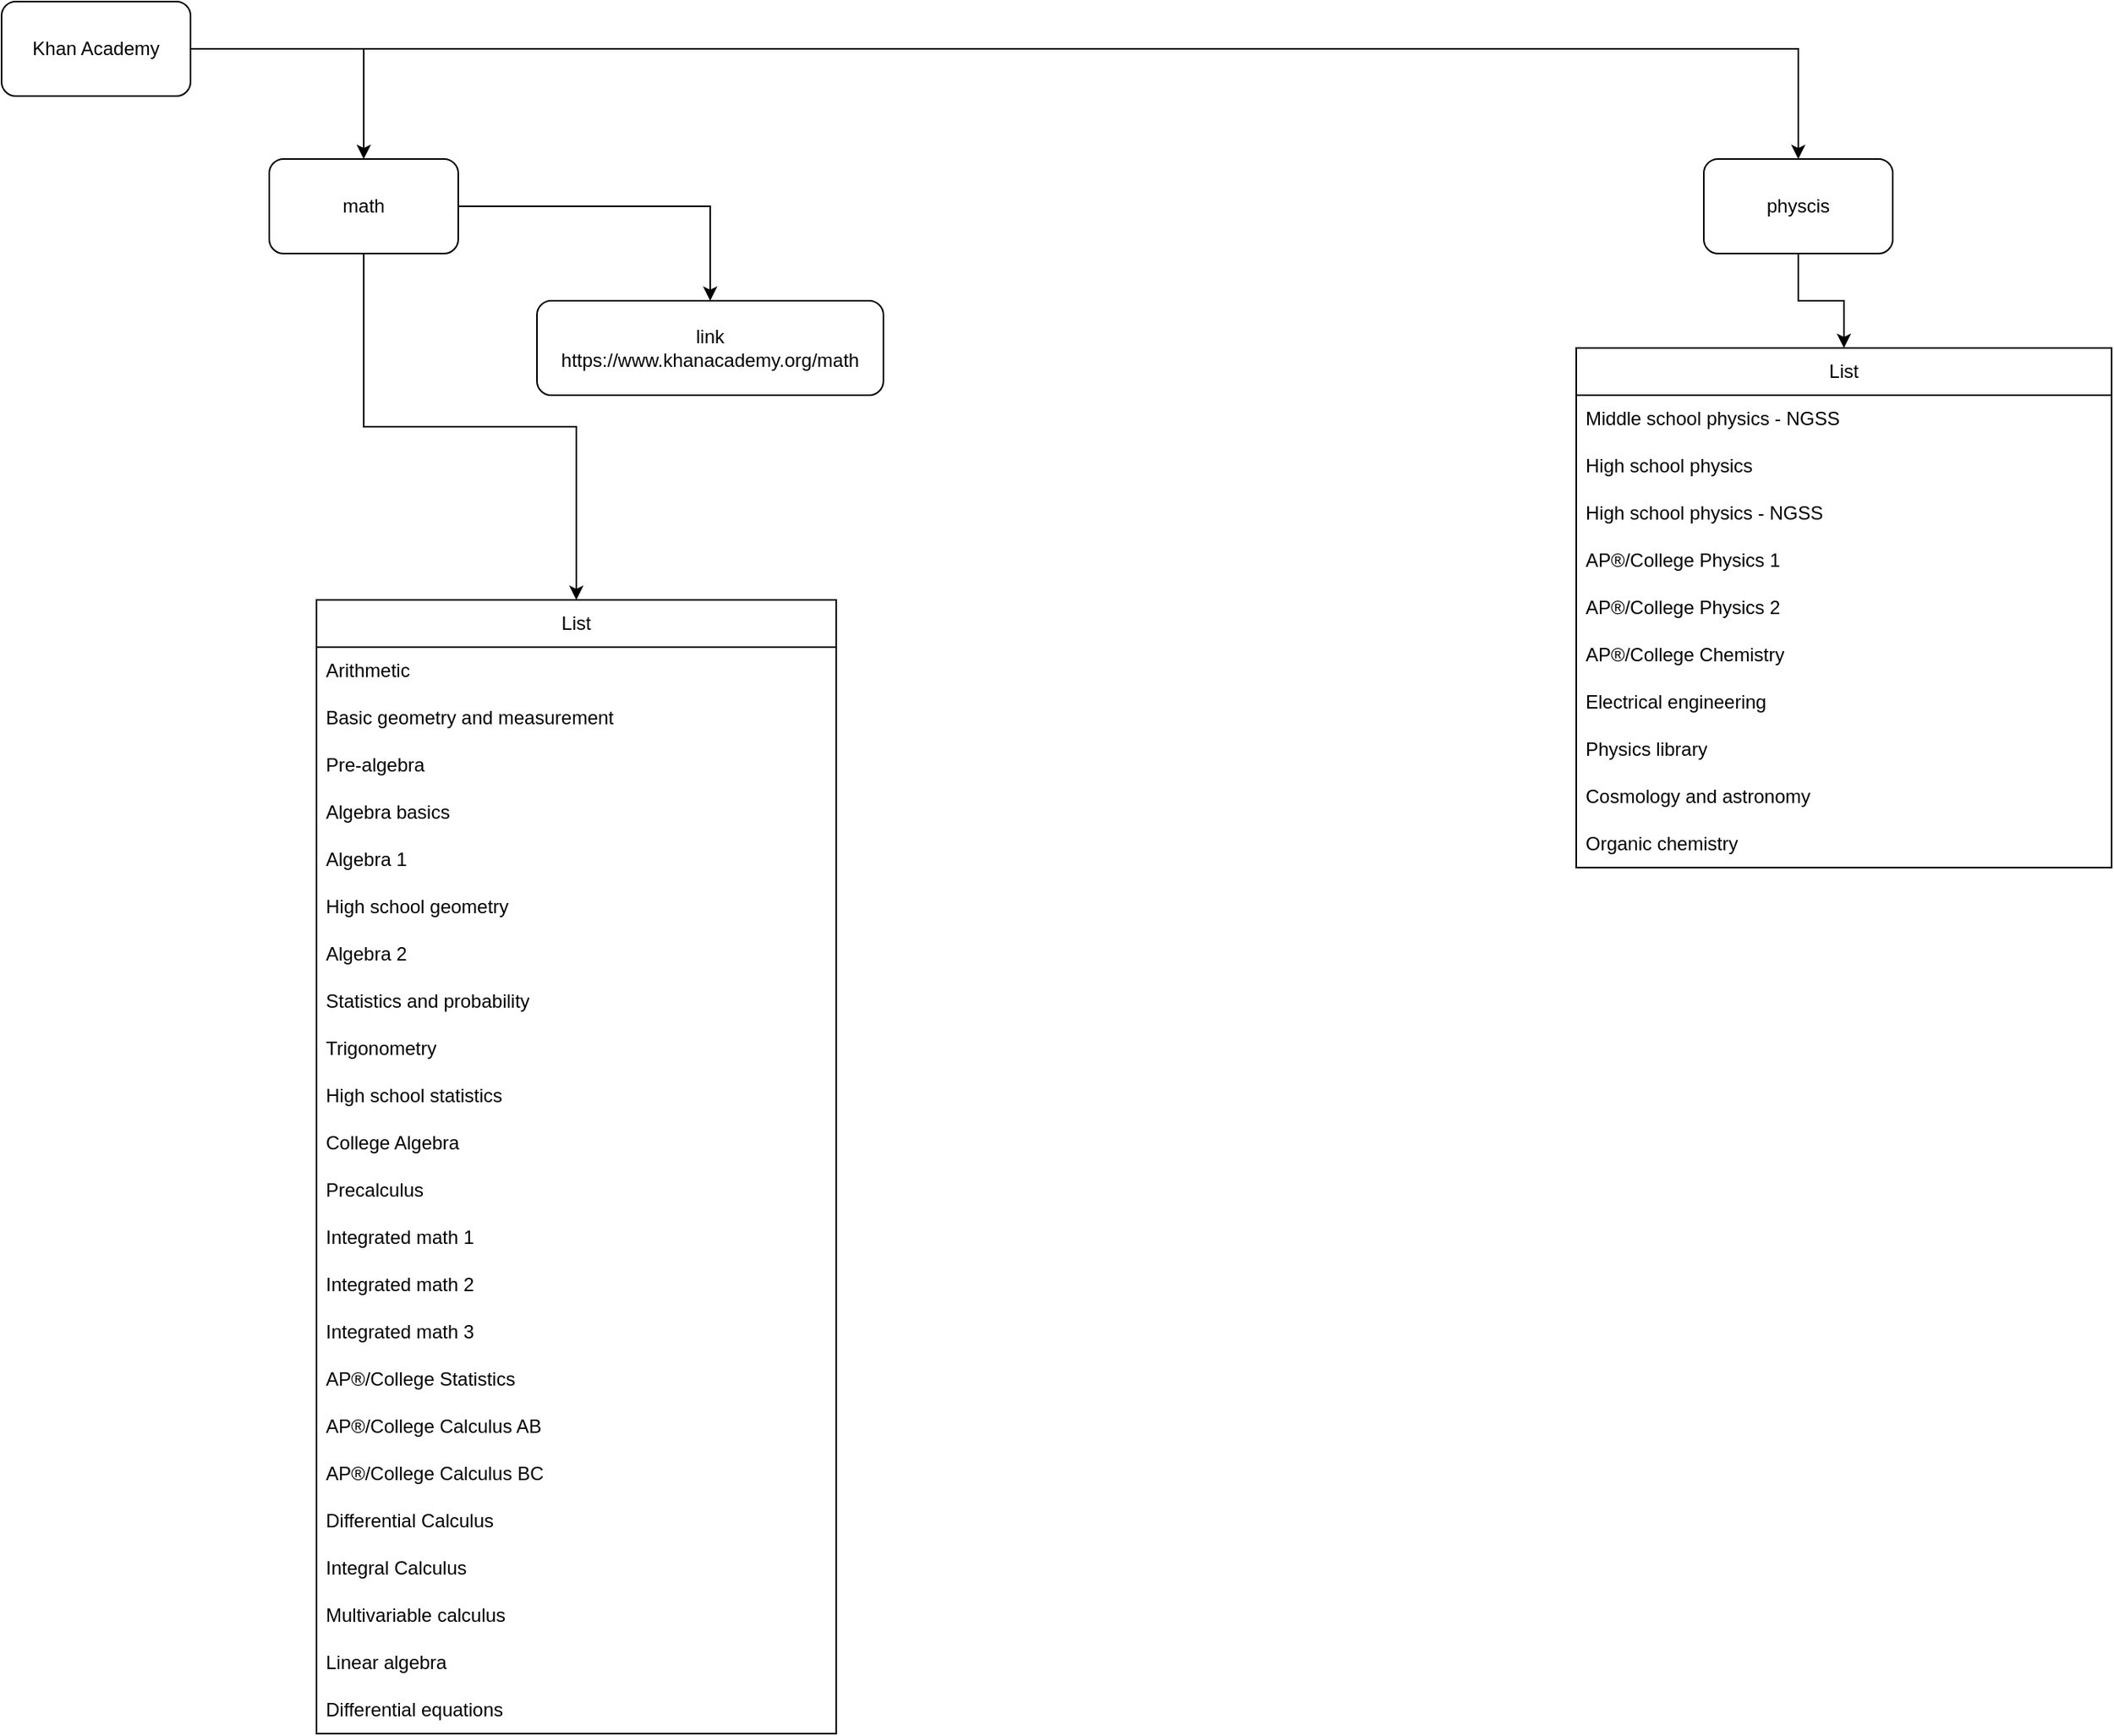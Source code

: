 <mxfile version="24.4.0" type="device" pages="2">
  <diagram name="roadmap" id="PQXKkiJYJw18oreFUePt">
    <mxGraphModel dx="2722" dy="1316" grid="1" gridSize="10" guides="1" tooltips="1" connect="1" arrows="1" fold="1" page="1" pageScale="1" pageWidth="827" pageHeight="1169" math="0" shadow="0">
      <root>
        <mxCell id="0" />
        <mxCell id="1" parent="0" />
        <mxCell id="N-4er-gZHuLBnzx87b03-5" style="edgeStyle=orthogonalEdgeStyle;rounded=0;orthogonalLoop=1;jettySize=auto;html=1;" parent="1" source="N-4er-gZHuLBnzx87b03-1" target="N-4er-gZHuLBnzx87b03-3" edge="1">
          <mxGeometry relative="1" as="geometry" />
        </mxCell>
        <mxCell id="N-4er-gZHuLBnzx87b03-6" style="edgeStyle=orthogonalEdgeStyle;rounded=0;orthogonalLoop=1;jettySize=auto;html=1;" parent="1" source="N-4er-gZHuLBnzx87b03-1" target="N-4er-gZHuLBnzx87b03-2" edge="1">
          <mxGeometry relative="1" as="geometry" />
        </mxCell>
        <mxCell id="N-4er-gZHuLBnzx87b03-1" value="Khan Academy" style="rounded=1;whiteSpace=wrap;html=1;" parent="1" vertex="1">
          <mxGeometry x="100" y="530" width="120" height="60" as="geometry" />
        </mxCell>
        <mxCell id="N-4er-gZHuLBnzx87b03-11" style="edgeStyle=orthogonalEdgeStyle;rounded=0;orthogonalLoop=1;jettySize=auto;html=1;" parent="1" source="N-4er-gZHuLBnzx87b03-2" target="N-4er-gZHuLBnzx87b03-7" edge="1">
          <mxGeometry relative="1" as="geometry" />
        </mxCell>
        <mxCell id="7WBEwW3xjbPA-8i2IIj3-2" style="edgeStyle=orthogonalEdgeStyle;rounded=0;orthogonalLoop=1;jettySize=auto;html=1;" parent="1" source="N-4er-gZHuLBnzx87b03-2" target="7WBEwW3xjbPA-8i2IIj3-1" edge="1">
          <mxGeometry relative="1" as="geometry" />
        </mxCell>
        <mxCell id="N-4er-gZHuLBnzx87b03-2" value="math" style="rounded=1;whiteSpace=wrap;html=1;" parent="1" vertex="1">
          <mxGeometry x="270" y="630" width="120" height="60" as="geometry" />
        </mxCell>
        <mxCell id="N-4er-gZHuLBnzx87b03-52" style="edgeStyle=orthogonalEdgeStyle;rounded=0;orthogonalLoop=1;jettySize=auto;html=1;" parent="1" source="N-4er-gZHuLBnzx87b03-3" target="N-4er-gZHuLBnzx87b03-48" edge="1">
          <mxGeometry relative="1" as="geometry" />
        </mxCell>
        <mxCell id="N-4er-gZHuLBnzx87b03-3" value="physcis" style="rounded=1;whiteSpace=wrap;html=1;" parent="1" vertex="1">
          <mxGeometry x="1181" y="630" width="120" height="60" as="geometry" />
        </mxCell>
        <mxCell id="N-4er-gZHuLBnzx87b03-7" value="List" style="swimlane;fontStyle=0;childLayout=stackLayout;horizontal=1;startSize=30;horizontalStack=0;resizeParent=1;resizeParentMax=0;resizeLast=0;collapsible=1;marginBottom=0;whiteSpace=wrap;html=1;" parent="1" vertex="1">
          <mxGeometry x="300" y="910" width="330" height="720" as="geometry" />
        </mxCell>
        <mxCell id="N-4er-gZHuLBnzx87b03-9" value="Arithmetic" style="text;strokeColor=none;fillColor=none;align=left;verticalAlign=middle;spacingLeft=4;spacingRight=4;overflow=hidden;points=[[0,0.5],[1,0.5]];portConstraint=eastwest;rotatable=0;whiteSpace=wrap;html=1;" parent="N-4er-gZHuLBnzx87b03-7" vertex="1">
          <mxGeometry y="30" width="330" height="30" as="geometry" />
        </mxCell>
        <mxCell id="N-4er-gZHuLBnzx87b03-33" value="Basic geometry and measurement" style="text;strokeColor=none;fillColor=none;align=left;verticalAlign=middle;spacingLeft=4;spacingRight=4;overflow=hidden;points=[[0,0.5],[1,0.5]];portConstraint=eastwest;rotatable=0;whiteSpace=wrap;html=1;" parent="N-4er-gZHuLBnzx87b03-7" vertex="1">
          <mxGeometry y="60" width="330" height="30" as="geometry" />
        </mxCell>
        <mxCell id="N-4er-gZHuLBnzx87b03-10" value="Pre-algebra" style="text;strokeColor=none;fillColor=none;align=left;verticalAlign=middle;spacingLeft=4;spacingRight=4;overflow=hidden;points=[[0,0.5],[1,0.5]];portConstraint=eastwest;rotatable=0;whiteSpace=wrap;html=1;" parent="N-4er-gZHuLBnzx87b03-7" vertex="1">
          <mxGeometry y="90" width="330" height="30" as="geometry" />
        </mxCell>
        <mxCell id="N-4er-gZHuLBnzx87b03-12" value="Algebra basics" style="text;strokeColor=none;fillColor=none;align=left;verticalAlign=middle;spacingLeft=4;spacingRight=4;overflow=hidden;points=[[0,0.5],[1,0.5]];portConstraint=eastwest;rotatable=0;whiteSpace=wrap;html=1;" parent="N-4er-gZHuLBnzx87b03-7" vertex="1">
          <mxGeometry y="120" width="330" height="30" as="geometry" />
        </mxCell>
        <mxCell id="N-4er-gZHuLBnzx87b03-34" value="Algebra 1" style="text;strokeColor=none;fillColor=none;align=left;verticalAlign=middle;spacingLeft=4;spacingRight=4;overflow=hidden;points=[[0,0.5],[1,0.5]];portConstraint=eastwest;rotatable=0;whiteSpace=wrap;html=1;" parent="N-4er-gZHuLBnzx87b03-7" vertex="1">
          <mxGeometry y="150" width="330" height="30" as="geometry" />
        </mxCell>
        <mxCell id="N-4er-gZHuLBnzx87b03-13" value="High school geometry" style="text;strokeColor=none;fillColor=none;align=left;verticalAlign=middle;spacingLeft=4;spacingRight=4;overflow=hidden;points=[[0,0.5],[1,0.5]];portConstraint=eastwest;rotatable=0;whiteSpace=wrap;html=1;" parent="N-4er-gZHuLBnzx87b03-7" vertex="1">
          <mxGeometry y="180" width="330" height="30" as="geometry" />
        </mxCell>
        <mxCell id="N-4er-gZHuLBnzx87b03-35" value="Algebra 2" style="text;strokeColor=none;fillColor=none;align=left;verticalAlign=middle;spacingLeft=4;spacingRight=4;overflow=hidden;points=[[0,0.5],[1,0.5]];portConstraint=eastwest;rotatable=0;whiteSpace=wrap;html=1;" parent="N-4er-gZHuLBnzx87b03-7" vertex="1">
          <mxGeometry y="210" width="330" height="30" as="geometry" />
        </mxCell>
        <mxCell id="N-4er-gZHuLBnzx87b03-36" value="Statistics and probability" style="text;strokeColor=none;fillColor=none;align=left;verticalAlign=middle;spacingLeft=4;spacingRight=4;overflow=hidden;points=[[0,0.5],[1,0.5]];portConstraint=eastwest;rotatable=0;whiteSpace=wrap;html=1;" parent="N-4er-gZHuLBnzx87b03-7" vertex="1">
          <mxGeometry y="240" width="330" height="30" as="geometry" />
        </mxCell>
        <mxCell id="N-4er-gZHuLBnzx87b03-14" value="Trigonometry" style="text;strokeColor=none;fillColor=none;align=left;verticalAlign=middle;spacingLeft=4;spacingRight=4;overflow=hidden;points=[[0,0.5],[1,0.5]];portConstraint=eastwest;rotatable=0;whiteSpace=wrap;html=1;" parent="N-4er-gZHuLBnzx87b03-7" vertex="1">
          <mxGeometry y="270" width="330" height="30" as="geometry" />
        </mxCell>
        <mxCell id="N-4er-gZHuLBnzx87b03-37" value="High school statistics" style="text;strokeColor=none;fillColor=none;align=left;verticalAlign=middle;spacingLeft=4;spacingRight=4;overflow=hidden;points=[[0,0.5],[1,0.5]];portConstraint=eastwest;rotatable=0;whiteSpace=wrap;html=1;" parent="N-4er-gZHuLBnzx87b03-7" vertex="1">
          <mxGeometry y="300" width="330" height="30" as="geometry" />
        </mxCell>
        <mxCell id="N-4er-gZHuLBnzx87b03-16" value="College Algebra" style="text;strokeColor=none;fillColor=none;align=left;verticalAlign=middle;spacingLeft=4;spacingRight=4;overflow=hidden;points=[[0,0.5],[1,0.5]];portConstraint=eastwest;rotatable=0;whiteSpace=wrap;html=1;" parent="N-4er-gZHuLBnzx87b03-7" vertex="1">
          <mxGeometry y="330" width="330" height="30" as="geometry" />
        </mxCell>
        <mxCell id="N-4er-gZHuLBnzx87b03-41" value="Precalculus" style="text;strokeColor=none;fillColor=none;align=left;verticalAlign=middle;spacingLeft=4;spacingRight=4;overflow=hidden;points=[[0,0.5],[1,0.5]];portConstraint=eastwest;rotatable=0;whiteSpace=wrap;html=1;" parent="N-4er-gZHuLBnzx87b03-7" vertex="1">
          <mxGeometry y="360" width="330" height="30" as="geometry" />
        </mxCell>
        <mxCell id="N-4er-gZHuLBnzx87b03-42" value="Integrated math 1" style="text;strokeColor=none;fillColor=none;align=left;verticalAlign=middle;spacingLeft=4;spacingRight=4;overflow=hidden;points=[[0,0.5],[1,0.5]];portConstraint=eastwest;rotatable=0;whiteSpace=wrap;html=1;" parent="N-4er-gZHuLBnzx87b03-7" vertex="1">
          <mxGeometry y="390" width="330" height="30" as="geometry" />
        </mxCell>
        <mxCell id="N-4er-gZHuLBnzx87b03-43" value="Integrated math 2" style="text;strokeColor=none;fillColor=none;align=left;verticalAlign=middle;spacingLeft=4;spacingRight=4;overflow=hidden;points=[[0,0.5],[1,0.5]];portConstraint=eastwest;rotatable=0;whiteSpace=wrap;html=1;" parent="N-4er-gZHuLBnzx87b03-7" vertex="1">
          <mxGeometry y="420" width="330" height="30" as="geometry" />
        </mxCell>
        <mxCell id="N-4er-gZHuLBnzx87b03-44" value="Integrated math 3" style="text;strokeColor=none;fillColor=none;align=left;verticalAlign=middle;spacingLeft=4;spacingRight=4;overflow=hidden;points=[[0,0.5],[1,0.5]];portConstraint=eastwest;rotatable=0;whiteSpace=wrap;html=1;" parent="N-4er-gZHuLBnzx87b03-7" vertex="1">
          <mxGeometry y="450" width="330" height="30" as="geometry" />
        </mxCell>
        <mxCell id="N-4er-gZHuLBnzx87b03-17" value="AP®/College Statistics&amp;nbsp;" style="text;strokeColor=none;fillColor=none;align=left;verticalAlign=middle;spacingLeft=4;spacingRight=4;overflow=hidden;points=[[0,0.5],[1,0.5]];portConstraint=eastwest;rotatable=0;whiteSpace=wrap;html=1;" parent="N-4er-gZHuLBnzx87b03-7" vertex="1">
          <mxGeometry y="480" width="330" height="30" as="geometry" />
        </mxCell>
        <mxCell id="N-4er-gZHuLBnzx87b03-31" value="AP®/College Calculus AB" style="text;strokeColor=none;fillColor=none;align=left;verticalAlign=middle;spacingLeft=4;spacingRight=4;overflow=hidden;points=[[0,0.5],[1,0.5]];portConstraint=eastwest;rotatable=0;whiteSpace=wrap;html=1;" parent="N-4er-gZHuLBnzx87b03-7" vertex="1">
          <mxGeometry y="510" width="330" height="30" as="geometry" />
        </mxCell>
        <mxCell id="N-4er-gZHuLBnzx87b03-32" value="AP®/College Calculus BC" style="text;strokeColor=none;fillColor=none;align=left;verticalAlign=middle;spacingLeft=4;spacingRight=4;overflow=hidden;points=[[0,0.5],[1,0.5]];portConstraint=eastwest;rotatable=0;whiteSpace=wrap;html=1;" parent="N-4er-gZHuLBnzx87b03-7" vertex="1">
          <mxGeometry y="540" width="330" height="30" as="geometry" />
        </mxCell>
        <mxCell id="N-4er-gZHuLBnzx87b03-18" value="Differential Calculus" style="text;strokeColor=none;fillColor=none;align=left;verticalAlign=middle;spacingLeft=4;spacingRight=4;overflow=hidden;points=[[0,0.5],[1,0.5]];portConstraint=eastwest;rotatable=0;whiteSpace=wrap;html=1;" parent="N-4er-gZHuLBnzx87b03-7" vertex="1">
          <mxGeometry y="570" width="330" height="30" as="geometry" />
        </mxCell>
        <mxCell id="N-4er-gZHuLBnzx87b03-19" value="Integral Calculus&amp;nbsp;" style="text;strokeColor=none;fillColor=none;align=left;verticalAlign=middle;spacingLeft=4;spacingRight=4;overflow=hidden;points=[[0,0.5],[1,0.5]];portConstraint=eastwest;rotatable=0;whiteSpace=wrap;html=1;" parent="N-4er-gZHuLBnzx87b03-7" vertex="1">
          <mxGeometry y="600" width="330" height="30" as="geometry" />
        </mxCell>
        <mxCell id="N-4er-gZHuLBnzx87b03-45" value="Multivariable calculus" style="text;strokeColor=none;fillColor=none;align=left;verticalAlign=middle;spacingLeft=4;spacingRight=4;overflow=hidden;points=[[0,0.5],[1,0.5]];portConstraint=eastwest;rotatable=0;whiteSpace=wrap;html=1;" parent="N-4er-gZHuLBnzx87b03-7" vertex="1">
          <mxGeometry y="630" width="330" height="30" as="geometry" />
        </mxCell>
        <mxCell id="N-4er-gZHuLBnzx87b03-46" value="Linear algebra" style="text;strokeColor=none;fillColor=none;align=left;verticalAlign=middle;spacingLeft=4;spacingRight=4;overflow=hidden;points=[[0,0.5],[1,0.5]];portConstraint=eastwest;rotatable=0;whiteSpace=wrap;html=1;" parent="N-4er-gZHuLBnzx87b03-7" vertex="1">
          <mxGeometry y="660" width="330" height="30" as="geometry" />
        </mxCell>
        <mxCell id="N-4er-gZHuLBnzx87b03-47" value="Differential equations" style="text;strokeColor=none;fillColor=none;align=left;verticalAlign=middle;spacingLeft=4;spacingRight=4;overflow=hidden;points=[[0,0.5],[1,0.5]];portConstraint=eastwest;rotatable=0;whiteSpace=wrap;html=1;" parent="N-4er-gZHuLBnzx87b03-7" vertex="1">
          <mxGeometry y="690" width="330" height="30" as="geometry" />
        </mxCell>
        <mxCell id="N-4er-gZHuLBnzx87b03-48" value="List" style="swimlane;fontStyle=0;childLayout=stackLayout;horizontal=1;startSize=30;horizontalStack=0;resizeParent=1;resizeParentMax=0;resizeLast=0;collapsible=1;marginBottom=0;whiteSpace=wrap;html=1;" parent="1" vertex="1">
          <mxGeometry x="1100" y="750" width="340" height="330" as="geometry" />
        </mxCell>
        <mxCell id="N-4er-gZHuLBnzx87b03-49" value="Middle school physics - NGSS" style="text;strokeColor=none;fillColor=none;align=left;verticalAlign=middle;spacingLeft=4;spacingRight=4;overflow=hidden;points=[[0,0.5],[1,0.5]];portConstraint=eastwest;rotatable=0;whiteSpace=wrap;html=1;" parent="N-4er-gZHuLBnzx87b03-48" vertex="1">
          <mxGeometry y="30" width="340" height="30" as="geometry" />
        </mxCell>
        <mxCell id="N-4er-gZHuLBnzx87b03-50" value="High school physics" style="text;strokeColor=none;fillColor=none;align=left;verticalAlign=middle;spacingLeft=4;spacingRight=4;overflow=hidden;points=[[0,0.5],[1,0.5]];portConstraint=eastwest;rotatable=0;whiteSpace=wrap;html=1;" parent="N-4er-gZHuLBnzx87b03-48" vertex="1">
          <mxGeometry y="60" width="340" height="30" as="geometry" />
        </mxCell>
        <mxCell id="N-4er-gZHuLBnzx87b03-51" value="High school physics - NGSS" style="text;strokeColor=none;fillColor=none;align=left;verticalAlign=middle;spacingLeft=4;spacingRight=4;overflow=hidden;points=[[0,0.5],[1,0.5]];portConstraint=eastwest;rotatable=0;whiteSpace=wrap;html=1;" parent="N-4er-gZHuLBnzx87b03-48" vertex="1">
          <mxGeometry y="90" width="340" height="30" as="geometry" />
        </mxCell>
        <mxCell id="N-4er-gZHuLBnzx87b03-54" value="AP®/College Physics 1" style="text;strokeColor=none;fillColor=none;align=left;verticalAlign=middle;spacingLeft=4;spacingRight=4;overflow=hidden;points=[[0,0.5],[1,0.5]];portConstraint=eastwest;rotatable=0;whiteSpace=wrap;html=1;" parent="N-4er-gZHuLBnzx87b03-48" vertex="1">
          <mxGeometry y="120" width="340" height="30" as="geometry" />
        </mxCell>
        <mxCell id="N-4er-gZHuLBnzx87b03-55" value="AP®/College Physics 2" style="text;strokeColor=none;fillColor=none;align=left;verticalAlign=middle;spacingLeft=4;spacingRight=4;overflow=hidden;points=[[0,0.5],[1,0.5]];portConstraint=eastwest;rotatable=0;whiteSpace=wrap;html=1;" parent="N-4er-gZHuLBnzx87b03-48" vertex="1">
          <mxGeometry y="150" width="340" height="30" as="geometry" />
        </mxCell>
        <mxCell id="N-4er-gZHuLBnzx87b03-56" value="AP®/College Chemistry" style="text;strokeColor=none;fillColor=none;align=left;verticalAlign=middle;spacingLeft=4;spacingRight=4;overflow=hidden;points=[[0,0.5],[1,0.5]];portConstraint=eastwest;rotatable=0;whiteSpace=wrap;html=1;" parent="N-4er-gZHuLBnzx87b03-48" vertex="1">
          <mxGeometry y="180" width="340" height="30" as="geometry" />
        </mxCell>
        <mxCell id="N-4er-gZHuLBnzx87b03-57" value="Electrical engineering" style="text;strokeColor=none;fillColor=none;align=left;verticalAlign=middle;spacingLeft=4;spacingRight=4;overflow=hidden;points=[[0,0.5],[1,0.5]];portConstraint=eastwest;rotatable=0;whiteSpace=wrap;html=1;" parent="N-4er-gZHuLBnzx87b03-48" vertex="1">
          <mxGeometry y="210" width="340" height="30" as="geometry" />
        </mxCell>
        <mxCell id="N-4er-gZHuLBnzx87b03-58" value="Physics library" style="text;strokeColor=none;fillColor=none;align=left;verticalAlign=middle;spacingLeft=4;spacingRight=4;overflow=hidden;points=[[0,0.5],[1,0.5]];portConstraint=eastwest;rotatable=0;whiteSpace=wrap;html=1;" parent="N-4er-gZHuLBnzx87b03-48" vertex="1">
          <mxGeometry y="240" width="340" height="30" as="geometry" />
        </mxCell>
        <mxCell id="N-4er-gZHuLBnzx87b03-59" value="Cosmology and astronomy" style="text;strokeColor=none;fillColor=none;align=left;verticalAlign=middle;spacingLeft=4;spacingRight=4;overflow=hidden;points=[[0,0.5],[1,0.5]];portConstraint=eastwest;rotatable=0;whiteSpace=wrap;html=1;" parent="N-4er-gZHuLBnzx87b03-48" vertex="1">
          <mxGeometry y="270" width="340" height="30" as="geometry" />
        </mxCell>
        <mxCell id="N-4er-gZHuLBnzx87b03-60" value="Organic chemistry" style="text;strokeColor=none;fillColor=none;align=left;verticalAlign=middle;spacingLeft=4;spacingRight=4;overflow=hidden;points=[[0,0.5],[1,0.5]];portConstraint=eastwest;rotatable=0;whiteSpace=wrap;html=1;" parent="N-4er-gZHuLBnzx87b03-48" vertex="1">
          <mxGeometry y="300" width="340" height="30" as="geometry" />
        </mxCell>
        <mxCell id="7WBEwW3xjbPA-8i2IIj3-1" value="link&lt;div&gt;https://www.khanacademy.org/math&lt;br&gt;&lt;/div&gt;" style="rounded=1;whiteSpace=wrap;html=1;" parent="1" vertex="1">
          <mxGeometry x="440" y="720" width="220" height="60" as="geometry" />
        </mxCell>
      </root>
    </mxGraphModel>
  </diagram>
  <diagram id="gHOfYVo9Q1LoGlkjKmcQ" name="to-do">
    <mxGraphModel dx="1430" dy="772" grid="1" gridSize="10" guides="1" tooltips="1" connect="1" arrows="1" fold="1" page="1" pageScale="1" pageWidth="827" pageHeight="1169" math="0" shadow="0">
      <root>
        <mxCell id="0" />
        <mxCell id="1" parent="0" />
        <mxCell id="3MbeqakWfw4Iax52QCvt-5" style="edgeStyle=orthogonalEdgeStyle;rounded=0;orthogonalLoop=1;jettySize=auto;html=1;" parent="1" source="3MbeqakWfw4Iax52QCvt-1" target="3MbeqakWfw4Iax52QCvt-2" edge="1">
          <mxGeometry relative="1" as="geometry" />
        </mxCell>
        <mxCell id="3MbeqakWfw4Iax52QCvt-1" value="搭建 Jupyter Lab 環境" style="rounded=1;whiteSpace=wrap;html=1;fillColor=#008a00;fontColor=#ffffff;strokeColor=#005700;" parent="1" vertex="1">
          <mxGeometry x="360" y="300" width="120" height="60" as="geometry" />
        </mxCell>
        <mxCell id="3MbeqakWfw4Iax52QCvt-6" style="edgeStyle=orthogonalEdgeStyle;rounded=0;orthogonalLoop=1;jettySize=auto;html=1;" parent="1" source="3MbeqakWfw4Iax52QCvt-2" target="3MbeqakWfw4Iax52QCvt-3" edge="1">
          <mxGeometry relative="1" as="geometry" />
        </mxCell>
        <mxCell id="3MbeqakWfw4Iax52QCvt-7" style="edgeStyle=orthogonalEdgeStyle;rounded=0;orthogonalLoop=1;jettySize=auto;html=1;" parent="1" source="3MbeqakWfw4Iax52QCvt-2" target="3MbeqakWfw4Iax52QCvt-4" edge="1">
          <mxGeometry relative="1" as="geometry" />
        </mxCell>
        <mxCell id="lqFQn80ujude06Mkgzrd-7" style="edgeStyle=orthogonalEdgeStyle;rounded=0;orthogonalLoop=1;jettySize=auto;html=1;" edge="1" parent="1" source="3MbeqakWfw4Iax52QCvt-2" target="lqFQn80ujude06Mkgzrd-3">
          <mxGeometry relative="1" as="geometry" />
        </mxCell>
        <mxCell id="3MbeqakWfw4Iax52QCvt-2" value="看 Jupyter Lab 教程" style="rounded=1;whiteSpace=wrap;html=1;fillColor=#e3c800;fontColor=#000000;strokeColor=#B09500;" parent="1" vertex="1">
          <mxGeometry x="360" y="410" width="120" height="60" as="geometry" />
        </mxCell>
        <mxCell id="3MbeqakWfw4Iax52QCvt-10" style="edgeStyle=orthogonalEdgeStyle;rounded=0;orthogonalLoop=1;jettySize=auto;html=1;" parent="1" source="3MbeqakWfw4Iax52QCvt-3" target="3MbeqakWfw4Iax52QCvt-8" edge="1">
          <mxGeometry relative="1" as="geometry" />
        </mxCell>
        <mxCell id="3MbeqakWfw4Iax52QCvt-3" value="看 Latex 教程" style="rounded=1;whiteSpace=wrap;html=1;" parent="1" vertex="1">
          <mxGeometry x="240" y="580" width="120" height="60" as="geometry" />
        </mxCell>
        <mxCell id="3MbeqakWfw4Iax52QCvt-11" style="edgeStyle=orthogonalEdgeStyle;rounded=0;orthogonalLoop=1;jettySize=auto;html=1;" parent="1" source="3MbeqakWfw4Iax52QCvt-4" target="3MbeqakWfw4Iax52QCvt-8" edge="1">
          <mxGeometry relative="1" as="geometry" />
        </mxCell>
        <mxCell id="3MbeqakWfw4Iax52QCvt-4" value="看 python 教程" style="rounded=1;whiteSpace=wrap;html=1;" parent="1" vertex="1">
          <mxGeometry x="480" y="580" width="120" height="60" as="geometry" />
        </mxCell>
        <mxCell id="3MbeqakWfw4Iax52QCvt-12" style="edgeStyle=orthogonalEdgeStyle;rounded=0;orthogonalLoop=1;jettySize=auto;html=1;" parent="1" source="3MbeqakWfw4Iax52QCvt-8" target="3MbeqakWfw4Iax52QCvt-9" edge="1">
          <mxGeometry relative="1" as="geometry" />
        </mxCell>
        <mxCell id="3MbeqakWfw4Iax52QCvt-8" value="Khan Math" style="rounded=1;whiteSpace=wrap;html=1;" parent="1" vertex="1">
          <mxGeometry x="240" y="690" width="360" height="60" as="geometry" />
        </mxCell>
        <mxCell id="3MbeqakWfw4Iax52QCvt-9" value="Khan Phycsis" style="rounded=1;whiteSpace=wrap;html=1;" parent="1" vertex="1">
          <mxGeometry x="240" y="800" width="360" height="60" as="geometry" />
        </mxCell>
        <mxCell id="lqFQn80ujude06Mkgzrd-3" value="Sources" style="swimlane;fontStyle=0;childLayout=stackLayout;horizontal=1;startSize=30;horizontalStack=0;resizeParent=1;resizeParentMax=0;resizeLast=0;collapsible=1;marginBottom=0;whiteSpace=wrap;html=1;" vertex="1" parent="1">
          <mxGeometry x="630" y="395" width="460" height="90" as="geometry" />
        </mxCell>
        <mxCell id="lqFQn80ujude06Mkgzrd-5" value="https://youtu.be/yjjE-MJD5TI?si=dWASzPSNLyfzzRjm" style="text;strokeColor=none;fillColor=none;align=left;verticalAlign=middle;spacingLeft=4;spacingRight=4;overflow=hidden;points=[[0,0.5],[1,0.5]];portConstraint=eastwest;rotatable=0;whiteSpace=wrap;html=1;" vertex="1" parent="lqFQn80ujude06Mkgzrd-3">
          <mxGeometry y="30" width="460" height="30" as="geometry" />
        </mxCell>
        <mxCell id="lqFQn80ujude06Mkgzrd-4" value="https://jupyterlab.readthedocs.io/en/latest/" style="text;strokeColor=none;fillColor=none;align=left;verticalAlign=middle;spacingLeft=4;spacingRight=4;overflow=hidden;points=[[0,0.5],[1,0.5]];portConstraint=eastwest;rotatable=0;whiteSpace=wrap;html=1;" vertex="1" parent="lqFQn80ujude06Mkgzrd-3">
          <mxGeometry y="60" width="460" height="30" as="geometry" />
        </mxCell>
      </root>
    </mxGraphModel>
  </diagram>
</mxfile>
